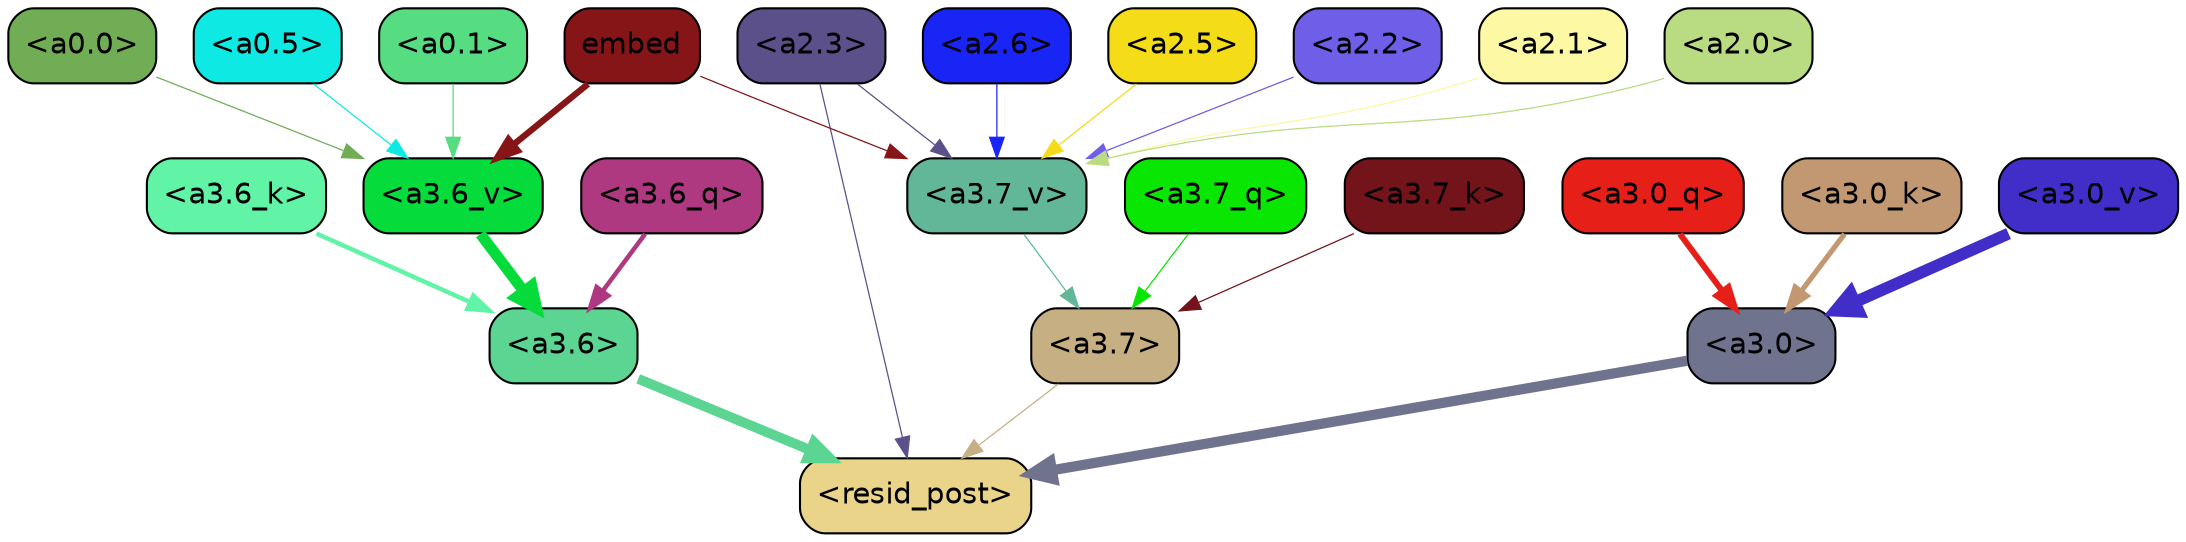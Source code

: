 strict digraph "" {
	graph [bgcolor=transparent,
		layout=dot,
		overlap=false,
		splines=true
	];
	"<a3.7>"	[color=black,
		fillcolor="#c7af84",
		fontname=Helvetica,
		shape=box,
		style="filled, rounded"];
	"<resid_post>"	[color=black,
		fillcolor="#e9d489",
		fontname=Helvetica,
		shape=box,
		style="filled, rounded"];
	"<a3.7>" -> "<resid_post>"	[color="#c7af84",
		penwidth=0.6];
	"<a3.6>"	[color=black,
		fillcolor="#5cd492",
		fontname=Helvetica,
		shape=box,
		style="filled, rounded"];
	"<a3.6>" -> "<resid_post>"	[color="#5cd492",
		penwidth=4.7534414529800415];
	"<a3.0>"	[color=black,
		fillcolor="#6f738e",
		fontname=Helvetica,
		shape=box,
		style="filled, rounded"];
	"<a3.0>" -> "<resid_post>"	[color="#6f738e",
		penwidth=4.898576855659485];
	"<a2.3>"	[color=black,
		fillcolor="#5c508a",
		fontname=Helvetica,
		shape=box,
		style="filled, rounded"];
	"<a2.3>" -> "<resid_post>"	[color="#5c508a",
		penwidth=0.6];
	"<a3.7_v>"	[color=black,
		fillcolor="#61b798",
		fontname=Helvetica,
		shape=box,
		style="filled, rounded"];
	"<a2.3>" -> "<a3.7_v>"	[color="#5c508a",
		penwidth=0.6];
	"<a3.7_q>"	[color=black,
		fillcolor="#09e602",
		fontname=Helvetica,
		shape=box,
		style="filled, rounded"];
	"<a3.7_q>" -> "<a3.7>"	[color="#09e602",
		penwidth=0.6];
	"<a3.6_q>"	[color=black,
		fillcolor="#ae3980",
		fontname=Helvetica,
		shape=box,
		style="filled, rounded"];
	"<a3.6_q>" -> "<a3.6>"	[color="#ae3980",
		penwidth=2.160832464694977];
	"<a3.0_q>"	[color=black,
		fillcolor="#e61f18",
		fontname=Helvetica,
		shape=box,
		style="filled, rounded"];
	"<a3.0_q>" -> "<a3.0>"	[color="#e61f18",
		penwidth=2.870753765106201];
	"<a3.7_k>"	[color=black,
		fillcolor="#73131a",
		fontname=Helvetica,
		shape=box,
		style="filled, rounded"];
	"<a3.7_k>" -> "<a3.7>"	[color="#73131a",
		penwidth=0.6];
	"<a3.6_k>"	[color=black,
		fillcolor="#61f3a6",
		fontname=Helvetica,
		shape=box,
		style="filled, rounded"];
	"<a3.6_k>" -> "<a3.6>"	[color="#61f3a6",
		penwidth=2.13908451795578];
	"<a3.0_k>"	[color=black,
		fillcolor="#c19871",
		fontname=Helvetica,
		shape=box,
		style="filled, rounded"];
	"<a3.0_k>" -> "<a3.0>"	[color="#c19871",
		penwidth=2.520303964614868];
	"<a3.7_v>" -> "<a3.7>"	[color="#61b798",
		penwidth=0.6];
	"<a3.6_v>"	[color=black,
		fillcolor="#05dc3b",
		fontname=Helvetica,
		shape=box,
		style="filled, rounded"];
	"<a3.6_v>" -> "<a3.6>"	[color="#05dc3b",
		penwidth=5.297133803367615];
	"<a3.0_v>"	[color=black,
		fillcolor="#412ec8",
		fontname=Helvetica,
		shape=box,
		style="filled, rounded"];
	"<a3.0_v>" -> "<a3.0>"	[color="#412ec8",
		penwidth=5.680712580680847];
	"<a2.6>"	[color=black,
		fillcolor="#1925f5",
		fontname=Helvetica,
		shape=box,
		style="filled, rounded"];
	"<a2.6>" -> "<a3.7_v>"	[color="#1925f5",
		penwidth=0.6];
	"<a2.5>"	[color=black,
		fillcolor="#f4dd18",
		fontname=Helvetica,
		shape=box,
		style="filled, rounded"];
	"<a2.5>" -> "<a3.7_v>"	[color="#f4dd18",
		penwidth=0.6];
	"<a2.2>"	[color=black,
		fillcolor="#6f5ee8",
		fontname=Helvetica,
		shape=box,
		style="filled, rounded"];
	"<a2.2>" -> "<a3.7_v>"	[color="#6f5ee8",
		penwidth=0.6];
	"<a2.1>"	[color=black,
		fillcolor="#fdf8a4",
		fontname=Helvetica,
		shape=box,
		style="filled, rounded"];
	"<a2.1>" -> "<a3.7_v>"	[color="#fdf8a4",
		penwidth=0.6];
	"<a2.0>"	[color=black,
		fillcolor="#b9db81",
		fontname=Helvetica,
		shape=box,
		style="filled, rounded"];
	"<a2.0>" -> "<a3.7_v>"	[color="#b9db81",
		penwidth=0.6];
	embed	[color=black,
		fillcolor="#851517",
		fontname=Helvetica,
		shape=box,
		style="filled, rounded"];
	embed -> "<a3.7_v>"	[color="#851517",
		penwidth=0.6];
	embed -> "<a3.6_v>"	[color="#851517",
		penwidth=3.067279100418091];
	"<a0.5>"	[color=black,
		fillcolor="#0ee9e4",
		fontname=Helvetica,
		shape=box,
		style="filled, rounded"];
	"<a0.5>" -> "<a3.6_v>"	[color="#0ee9e4",
		penwidth=0.6];
	"<a0.1>"	[color=black,
		fillcolor="#56dd82",
		fontname=Helvetica,
		shape=box,
		style="filled, rounded"];
	"<a0.1>" -> "<a3.6_v>"	[color="#56dd82",
		penwidth=0.6];
	"<a0.0>"	[color=black,
		fillcolor="#71ad55",
		fontname=Helvetica,
		shape=box,
		style="filled, rounded"];
	"<a0.0>" -> "<a3.6_v>"	[color="#71ad55",
		penwidth=0.6];
}

